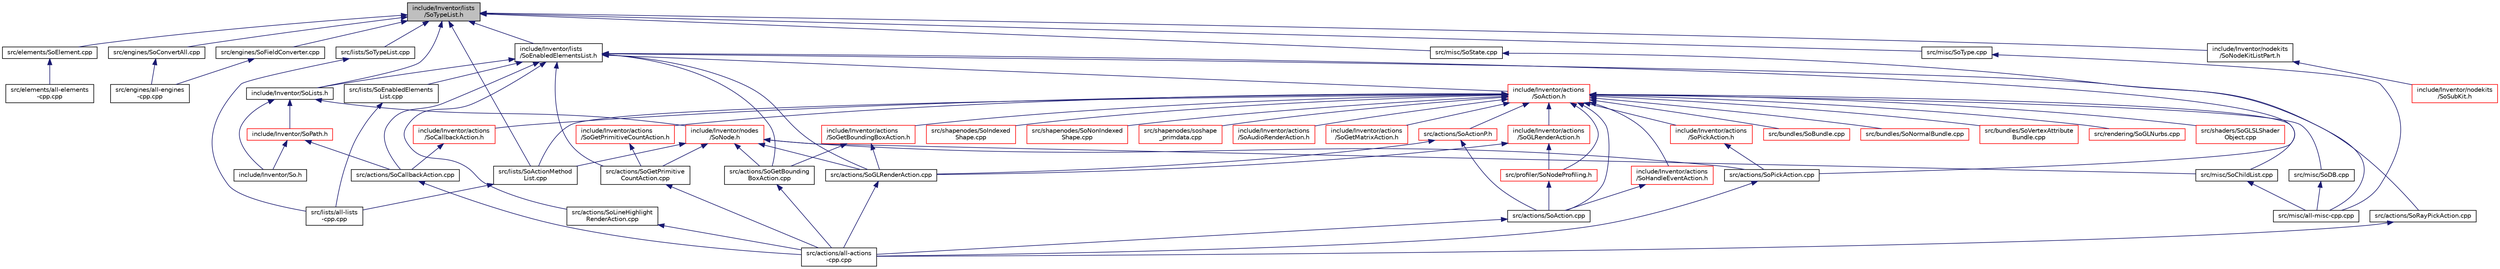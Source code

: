 digraph "include/Inventor/lists/SoTypeList.h"
{
 // LATEX_PDF_SIZE
  edge [fontname="Helvetica",fontsize="10",labelfontname="Helvetica",labelfontsize="10"];
  node [fontname="Helvetica",fontsize="10",shape=record];
  Node1 [label="include/Inventor/lists\l/SoTypeList.h",height=0.2,width=0.4,color="black", fillcolor="grey75", style="filled", fontcolor="black",tooltip=" "];
  Node1 -> Node2 [dir="back",color="midnightblue",fontsize="10",style="solid",fontname="Helvetica"];
  Node2 [label="src/elements/SoElement.cpp",height=0.2,width=0.4,color="black", fillcolor="white", style="filled",URL="$SoElement_8cpp.html",tooltip=" "];
  Node2 -> Node3 [dir="back",color="midnightblue",fontsize="10",style="solid",fontname="Helvetica"];
  Node3 [label="src/elements/all-elements\l-cpp.cpp",height=0.2,width=0.4,color="black", fillcolor="white", style="filled",URL="$all-elements-cpp_8cpp.html",tooltip=" "];
  Node1 -> Node4 [dir="back",color="midnightblue",fontsize="10",style="solid",fontname="Helvetica"];
  Node4 [label="src/engines/SoConvertAll.cpp",height=0.2,width=0.4,color="black", fillcolor="white", style="filled",URL="$SoConvertAll_8cpp.html",tooltip=" "];
  Node4 -> Node5 [dir="back",color="midnightblue",fontsize="10",style="solid",fontname="Helvetica"];
  Node5 [label="src/engines/all-engines\l-cpp.cpp",height=0.2,width=0.4,color="black", fillcolor="white", style="filled",URL="$all-engines-cpp_8cpp.html",tooltip=" "];
  Node1 -> Node6 [dir="back",color="midnightblue",fontsize="10",style="solid",fontname="Helvetica"];
  Node6 [label="src/engines/SoFieldConverter.cpp",height=0.2,width=0.4,color="black", fillcolor="white", style="filled",URL="$SoFieldConverter_8cpp.html",tooltip=" "];
  Node6 -> Node5 [dir="back",color="midnightblue",fontsize="10",style="solid",fontname="Helvetica"];
  Node1 -> Node7 [dir="back",color="midnightblue",fontsize="10",style="solid",fontname="Helvetica"];
  Node7 [label="src/lists/SoActionMethod\lList.cpp",height=0.2,width=0.4,color="black", fillcolor="white", style="filled",URL="$SoActionMethodList_8cpp.html",tooltip=" "];
  Node7 -> Node8 [dir="back",color="midnightblue",fontsize="10",style="solid",fontname="Helvetica"];
  Node8 [label="src/lists/all-lists\l-cpp.cpp",height=0.2,width=0.4,color="black", fillcolor="white", style="filled",URL="$all-lists-cpp_8cpp.html",tooltip=" "];
  Node1 -> Node9 [dir="back",color="midnightblue",fontsize="10",style="solid",fontname="Helvetica"];
  Node9 [label="src/lists/SoTypeList.cpp",height=0.2,width=0.4,color="black", fillcolor="white", style="filled",URL="$SoTypeList_8cpp.html",tooltip=" "];
  Node9 -> Node8 [dir="back",color="midnightblue",fontsize="10",style="solid",fontname="Helvetica"];
  Node1 -> Node10 [dir="back",color="midnightblue",fontsize="10",style="solid",fontname="Helvetica"];
  Node10 [label="src/misc/SoState.cpp",height=0.2,width=0.4,color="black", fillcolor="white", style="filled",URL="$SoState_8cpp.html",tooltip=" "];
  Node10 -> Node11 [dir="back",color="midnightblue",fontsize="10",style="solid",fontname="Helvetica"];
  Node11 [label="src/misc/all-misc-cpp.cpp",height=0.2,width=0.4,color="black", fillcolor="white", style="filled",URL="$all-misc-cpp_8cpp.html",tooltip=" "];
  Node1 -> Node12 [dir="back",color="midnightblue",fontsize="10",style="solid",fontname="Helvetica"];
  Node12 [label="src/misc/SoType.cpp",height=0.2,width=0.4,color="black", fillcolor="white", style="filled",URL="$SoType_8cpp.html",tooltip=" "];
  Node12 -> Node11 [dir="back",color="midnightblue",fontsize="10",style="solid",fontname="Helvetica"];
  Node1 -> Node13 [dir="back",color="midnightblue",fontsize="10",style="solid",fontname="Helvetica"];
  Node13 [label="include/Inventor/lists\l/SoEnabledElementsList.h",height=0.2,width=0.4,color="black", fillcolor="white", style="filled",URL="$SoEnabledElementsList_8h.html",tooltip=" "];
  Node13 -> Node14 [dir="back",color="midnightblue",fontsize="10",style="solid",fontname="Helvetica"];
  Node14 [label="src/actions/SoCallbackAction.cpp",height=0.2,width=0.4,color="black", fillcolor="white", style="filled",URL="$SoCallbackAction_8cpp.html",tooltip=" "];
  Node14 -> Node15 [dir="back",color="midnightblue",fontsize="10",style="solid",fontname="Helvetica"];
  Node15 [label="src/actions/all-actions\l-cpp.cpp",height=0.2,width=0.4,color="black", fillcolor="white", style="filled",URL="$all-actions-cpp_8cpp.html",tooltip=" "];
  Node13 -> Node16 [dir="back",color="midnightblue",fontsize="10",style="solid",fontname="Helvetica"];
  Node16 [label="src/actions/SoGetBounding\lBoxAction.cpp",height=0.2,width=0.4,color="black", fillcolor="white", style="filled",URL="$SoGetBoundingBoxAction_8cpp.html",tooltip=" "];
  Node16 -> Node15 [dir="back",color="midnightblue",fontsize="10",style="solid",fontname="Helvetica"];
  Node13 -> Node17 [dir="back",color="midnightblue",fontsize="10",style="solid",fontname="Helvetica"];
  Node17 [label="src/actions/SoGetPrimitive\lCountAction.cpp",height=0.2,width=0.4,color="black", fillcolor="white", style="filled",URL="$SoGetPrimitiveCountAction_8cpp.html",tooltip=" "];
  Node17 -> Node15 [dir="back",color="midnightblue",fontsize="10",style="solid",fontname="Helvetica"];
  Node13 -> Node18 [dir="back",color="midnightblue",fontsize="10",style="solid",fontname="Helvetica"];
  Node18 [label="src/actions/SoGLRenderAction.cpp",height=0.2,width=0.4,color="black", fillcolor="white", style="filled",URL="$SoGLRenderAction_8cpp.html",tooltip=" "];
  Node18 -> Node15 [dir="back",color="midnightblue",fontsize="10",style="solid",fontname="Helvetica"];
  Node13 -> Node19 [dir="back",color="midnightblue",fontsize="10",style="solid",fontname="Helvetica"];
  Node19 [label="src/actions/SoLineHighlight\lRenderAction.cpp",height=0.2,width=0.4,color="black", fillcolor="white", style="filled",URL="$SoLineHighlightRenderAction_8cpp.html",tooltip=" "];
  Node19 -> Node15 [dir="back",color="midnightblue",fontsize="10",style="solid",fontname="Helvetica"];
  Node13 -> Node20 [dir="back",color="midnightblue",fontsize="10",style="solid",fontname="Helvetica"];
  Node20 [label="src/actions/SoPickAction.cpp",height=0.2,width=0.4,color="black", fillcolor="white", style="filled",URL="$SoPickAction_8cpp.html",tooltip=" "];
  Node20 -> Node15 [dir="back",color="midnightblue",fontsize="10",style="solid",fontname="Helvetica"];
  Node13 -> Node21 [dir="back",color="midnightblue",fontsize="10",style="solid",fontname="Helvetica"];
  Node21 [label="src/actions/SoRayPickAction.cpp",height=0.2,width=0.4,color="black", fillcolor="white", style="filled",URL="$SoRayPickAction_8cpp.html",tooltip=" "];
  Node21 -> Node15 [dir="back",color="midnightblue",fontsize="10",style="solid",fontname="Helvetica"];
  Node13 -> Node22 [dir="back",color="midnightblue",fontsize="10",style="solid",fontname="Helvetica"];
  Node22 [label="src/lists/SoEnabledElements\lList.cpp",height=0.2,width=0.4,color="black", fillcolor="white", style="filled",URL="$SoEnabledElementsList_8cpp.html",tooltip=" "];
  Node22 -> Node8 [dir="back",color="midnightblue",fontsize="10",style="solid",fontname="Helvetica"];
  Node13 -> Node23 [dir="back",color="midnightblue",fontsize="10",style="solid",fontname="Helvetica"];
  Node23 [label="include/Inventor/actions\l/SoAction.h",height=0.2,width=0.4,color="red", fillcolor="white", style="filled",URL="$SoAction_8h.html",tooltip=" "];
  Node23 -> Node24 [dir="back",color="midnightblue",fontsize="10",style="solid",fontname="Helvetica"];
  Node24 [label="src/actions/SoAction.cpp",height=0.2,width=0.4,color="black", fillcolor="white", style="filled",URL="$SoAction_8cpp.html",tooltip=" "];
  Node24 -> Node15 [dir="back",color="midnightblue",fontsize="10",style="solid",fontname="Helvetica"];
  Node23 -> Node25 [dir="back",color="midnightblue",fontsize="10",style="solid",fontname="Helvetica"];
  Node25 [label="src/actions/SoActionP.h",height=0.2,width=0.4,color="red", fillcolor="white", style="filled",URL="$SoActionP_8h.html",tooltip=" "];
  Node25 -> Node24 [dir="back",color="midnightblue",fontsize="10",style="solid",fontname="Helvetica"];
  Node25 -> Node18 [dir="back",color="midnightblue",fontsize="10",style="solid",fontname="Helvetica"];
  Node23 -> Node27 [dir="back",color="midnightblue",fontsize="10",style="solid",fontname="Helvetica"];
  Node27 [label="src/bundles/SoBundle.cpp",height=0.2,width=0.4,color="red", fillcolor="white", style="filled",URL="$SoBundle_8cpp.html",tooltip=" "];
  Node23 -> Node29 [dir="back",color="midnightblue",fontsize="10",style="solid",fontname="Helvetica"];
  Node29 [label="src/bundles/SoNormalBundle.cpp",height=0.2,width=0.4,color="red", fillcolor="white", style="filled",URL="$SoNormalBundle_8cpp.html",tooltip=" "];
  Node23 -> Node30 [dir="back",color="midnightblue",fontsize="10",style="solid",fontname="Helvetica"];
  Node30 [label="src/bundles/SoVertexAttribute\lBundle.cpp",height=0.2,width=0.4,color="red", fillcolor="white", style="filled",URL="$SoVertexAttributeBundle_8cpp.html",tooltip=" "];
  Node23 -> Node7 [dir="back",color="midnightblue",fontsize="10",style="solid",fontname="Helvetica"];
  Node23 -> Node31 [dir="back",color="midnightblue",fontsize="10",style="solid",fontname="Helvetica"];
  Node31 [label="src/misc/SoChildList.cpp",height=0.2,width=0.4,color="black", fillcolor="white", style="filled",URL="$SoChildList_8cpp.html",tooltip=" "];
  Node31 -> Node11 [dir="back",color="midnightblue",fontsize="10",style="solid",fontname="Helvetica"];
  Node23 -> Node32 [dir="back",color="midnightblue",fontsize="10",style="solid",fontname="Helvetica"];
  Node32 [label="src/misc/SoDB.cpp",height=0.2,width=0.4,color="black", fillcolor="white", style="filled",URL="$SoDB_8cpp.html",tooltip=" "];
  Node32 -> Node11 [dir="back",color="midnightblue",fontsize="10",style="solid",fontname="Helvetica"];
  Node23 -> Node33 [dir="back",color="midnightblue",fontsize="10",style="solid",fontname="Helvetica"];
  Node33 [label="src/profiler/SoNodeProfiling.h",height=0.2,width=0.4,color="red", fillcolor="white", style="filled",URL="$SoNodeProfiling_8h.html",tooltip=" "];
  Node33 -> Node24 [dir="back",color="midnightblue",fontsize="10",style="solid",fontname="Helvetica"];
  Node23 -> Node38 [dir="back",color="midnightblue",fontsize="10",style="solid",fontname="Helvetica"];
  Node38 [label="src/rendering/SoGLNurbs.cpp",height=0.2,width=0.4,color="red", fillcolor="white", style="filled",URL="$SoGLNurbs_8cpp.html",tooltip=" "];
  Node23 -> Node40 [dir="back",color="midnightblue",fontsize="10",style="solid",fontname="Helvetica"];
  Node40 [label="src/shaders/SoGLSLShader\lObject.cpp",height=0.2,width=0.4,color="red", fillcolor="white", style="filled",URL="$SoGLSLShaderObject_8cpp.html",tooltip=" "];
  Node23 -> Node42 [dir="back",color="midnightblue",fontsize="10",style="solid",fontname="Helvetica"];
  Node42 [label="src/shapenodes/SoIndexed\lShape.cpp",height=0.2,width=0.4,color="red", fillcolor="white", style="filled",URL="$SoIndexedShape_8cpp.html",tooltip=" "];
  Node23 -> Node44 [dir="back",color="midnightblue",fontsize="10",style="solid",fontname="Helvetica"];
  Node44 [label="src/shapenodes/SoNonIndexed\lShape.cpp",height=0.2,width=0.4,color="red", fillcolor="white", style="filled",URL="$SoNonIndexedShape_8cpp.html",tooltip=" "];
  Node23 -> Node45 [dir="back",color="midnightblue",fontsize="10",style="solid",fontname="Helvetica"];
  Node45 [label="src/shapenodes/soshape\l_primdata.cpp",height=0.2,width=0.4,color="red", fillcolor="white", style="filled",URL="$soshape__primdata_8cpp.html",tooltip=" "];
  Node23 -> Node46 [dir="back",color="midnightblue",fontsize="10",style="solid",fontname="Helvetica"];
  Node46 [label="include/Inventor/actions\l/SoAudioRenderAction.h",height=0.2,width=0.4,color="red", fillcolor="white", style="filled",URL="$SoAudioRenderAction_8h.html",tooltip=" "];
  Node23 -> Node68 [dir="back",color="midnightblue",fontsize="10",style="solid",fontname="Helvetica"];
  Node68 [label="include/Inventor/actions\l/SoCallbackAction.h",height=0.2,width=0.4,color="red", fillcolor="white", style="filled",URL="$SoCallbackAction_8h.html",tooltip=" "];
  Node68 -> Node14 [dir="back",color="midnightblue",fontsize="10",style="solid",fontname="Helvetica"];
  Node23 -> Node145 [dir="back",color="midnightblue",fontsize="10",style="solid",fontname="Helvetica"];
  Node145 [label="include/Inventor/actions\l/SoGetBoundingBoxAction.h",height=0.2,width=0.4,color="red", fillcolor="white", style="filled",URL="$SoGetBoundingBoxAction_8h.html",tooltip=" "];
  Node145 -> Node16 [dir="back",color="midnightblue",fontsize="10",style="solid",fontname="Helvetica"];
  Node145 -> Node18 [dir="back",color="midnightblue",fontsize="10",style="solid",fontname="Helvetica"];
  Node23 -> Node161 [dir="back",color="midnightblue",fontsize="10",style="solid",fontname="Helvetica"];
  Node161 [label="include/Inventor/actions\l/SoGetMatrixAction.h",height=0.2,width=0.4,color="red", fillcolor="white", style="filled",URL="$SoGetMatrixAction_8h.html",tooltip=" "];
  Node23 -> Node172 [dir="back",color="midnightblue",fontsize="10",style="solid",fontname="Helvetica"];
  Node172 [label="include/Inventor/actions\l/SoGetPrimitiveCountAction.h",height=0.2,width=0.4,color="red", fillcolor="white", style="filled",URL="$SoGetPrimitiveCountAction_8h.html",tooltip=" "];
  Node172 -> Node17 [dir="back",color="midnightblue",fontsize="10",style="solid",fontname="Helvetica"];
  Node23 -> Node189 [dir="back",color="midnightblue",fontsize="10",style="solid",fontname="Helvetica"];
  Node189 [label="include/Inventor/actions\l/SoGLRenderAction.h",height=0.2,width=0.4,color="red", fillcolor="white", style="filled",URL="$SoGLRenderAction_8h.html",tooltip=" "];
  Node189 -> Node18 [dir="back",color="midnightblue",fontsize="10",style="solid",fontname="Helvetica"];
  Node189 -> Node33 [dir="back",color="midnightblue",fontsize="10",style="solid",fontname="Helvetica"];
  Node23 -> Node241 [dir="back",color="midnightblue",fontsize="10",style="solid",fontname="Helvetica"];
  Node241 [label="include/Inventor/actions\l/SoHandleEventAction.h",height=0.2,width=0.4,color="red", fillcolor="white", style="filled",URL="$SoHandleEventAction_8h.html",tooltip=" "];
  Node241 -> Node24 [dir="back",color="midnightblue",fontsize="10",style="solid",fontname="Helvetica"];
  Node23 -> Node248 [dir="back",color="midnightblue",fontsize="10",style="solid",fontname="Helvetica"];
  Node248 [label="include/Inventor/actions\l/SoPickAction.h",height=0.2,width=0.4,color="red", fillcolor="white", style="filled",URL="$SoPickAction_8h.html",tooltip=" "];
  Node248 -> Node20 [dir="back",color="midnightblue",fontsize="10",style="solid",fontname="Helvetica"];
  Node13 -> Node285 [dir="back",color="midnightblue",fontsize="10",style="solid",fontname="Helvetica"];
  Node285 [label="include/Inventor/SoLists.h",height=0.2,width=0.4,color="black", fillcolor="white", style="filled",URL="$SoLists_8h.html",tooltip=" "];
  Node285 -> Node286 [dir="back",color="midnightblue",fontsize="10",style="solid",fontname="Helvetica"];
  Node286 [label="include/Inventor/nodes\l/SoNode.h",height=0.2,width=0.4,color="red", fillcolor="white", style="filled",URL="$SoNode_8h.html",tooltip=" "];
  Node286 -> Node16 [dir="back",color="midnightblue",fontsize="10",style="solid",fontname="Helvetica"];
  Node286 -> Node17 [dir="back",color="midnightblue",fontsize="10",style="solid",fontname="Helvetica"];
  Node286 -> Node18 [dir="back",color="midnightblue",fontsize="10",style="solid",fontname="Helvetica"];
  Node286 -> Node20 [dir="back",color="midnightblue",fontsize="10",style="solid",fontname="Helvetica"];
  Node286 -> Node7 [dir="back",color="midnightblue",fontsize="10",style="solid",fontname="Helvetica"];
  Node286 -> Node31 [dir="back",color="midnightblue",fontsize="10",style="solid",fontname="Helvetica"];
  Node285 -> Node65 [dir="back",color="midnightblue",fontsize="10",style="solid",fontname="Helvetica"];
  Node65 [label="include/Inventor/So.h",height=0.2,width=0.4,color="black", fillcolor="white", style="filled",URL="$So_8h.html",tooltip=" "];
  Node285 -> Node633 [dir="back",color="midnightblue",fontsize="10",style="solid",fontname="Helvetica"];
  Node633 [label="include/Inventor/SoPath.h",height=0.2,width=0.4,color="red", fillcolor="white", style="filled",URL="$SoPath_8h.html",tooltip=" "];
  Node633 -> Node14 [dir="back",color="midnightblue",fontsize="10",style="solid",fontname="Helvetica"];
  Node633 -> Node65 [dir="back",color="midnightblue",fontsize="10",style="solid",fontname="Helvetica"];
  Node1 -> Node412 [dir="back",color="midnightblue",fontsize="10",style="solid",fontname="Helvetica"];
  Node412 [label="include/Inventor/nodekits\l/SoNodeKitListPart.h",height=0.2,width=0.4,color="black", fillcolor="white", style="filled",URL="$SoNodeKitListPart_8h.html",tooltip=" "];
  Node412 -> Node413 [dir="back",color="midnightblue",fontsize="10",style="solid",fontname="Helvetica"];
  Node413 [label="include/Inventor/nodekits\l/SoSubKit.h",height=0.2,width=0.4,color="red", fillcolor="white", style="filled",URL="$SoSubKit_8h.html",tooltip=" "];
  Node1 -> Node285 [dir="back",color="midnightblue",fontsize="10",style="solid",fontname="Helvetica"];
}
